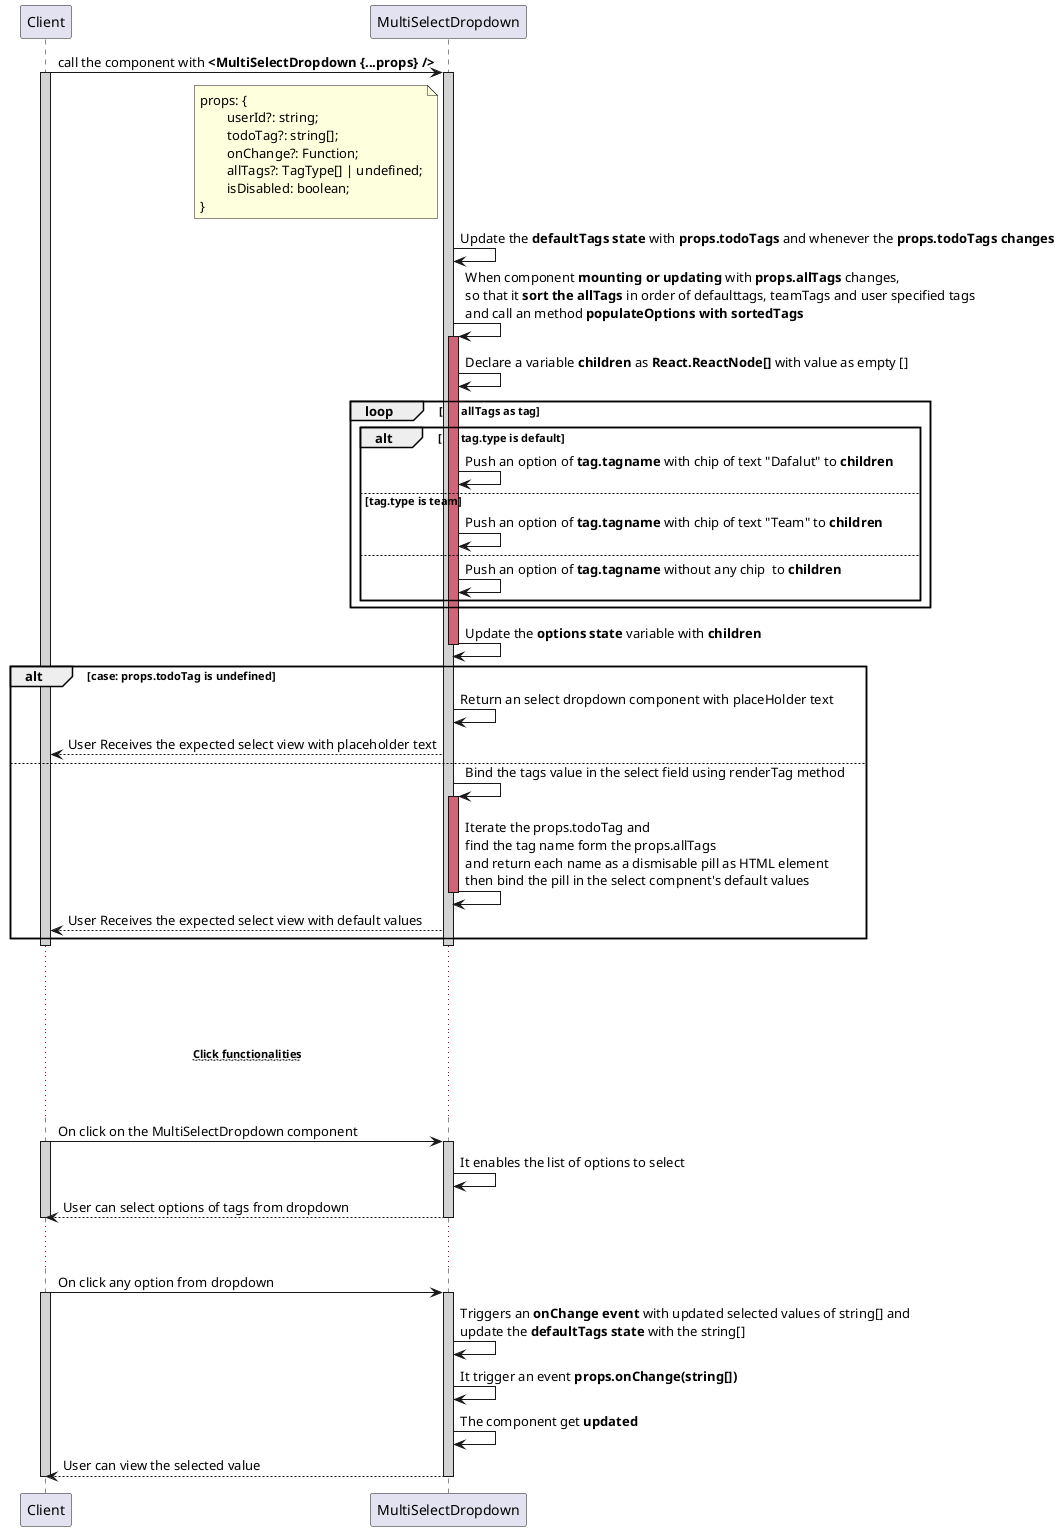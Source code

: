 @startuml MultiSelectDropdown

participant Client 
participant MultiSelectDropdown

Client -> MultiSelectDropdown : call the component with **<MultiSelectDropdown {...props} />**
activate Client #D3D3D3
activate MultiSelectDropdown #D3D3D3
    note left of MultiSelectDropdown : props: {\n\tuserId?: string;\n\ttodoTag?: string[];\n\tonChange?: Function;\n\tallTags?: TagType[] | undefined;\n\tisDisabled: boolean;\n}

    MultiSelectDropdown -> MultiSelectDropdown : Update the **defaultTags state** with **props.todoTags** and whenever the **props.todoTags changes**
    MultiSelectDropdown -> MultiSelectDropdown : When component **mounting or updating** with **props.allTags** changes, \nso that it **sort the allTags** in order of defaulttags, teamTags and user specified tags \nand call an method **populateOptions with sortedTags** 
    activate MultiSelectDropdown #D16578
        MultiSelectDropdown -> MultiSelectDropdown : Declare a variable **children** as **React.ReactNode[]** with value as empty []
        loop \tallTags as tag
            alt \ttag.type is default
                MultiSelectDropdown -> MultiSelectDropdown : Push an option of **tag.tagname** with chip of text "Dafalut" to **children**
            else tag.type is team
                MultiSelectDropdown -> MultiSelectDropdown : Push an option of **tag.tagname** with chip of text "Team" to **children**
            else 
                MultiSelectDropdown -> MultiSelectDropdown : Push an option of **tag.tagname** without any chip  to **children**
            end
        end
        MultiSelectDropdown -> MultiSelectDropdown : Update the **options state** variable with **children**
    deactivate MultiSelectDropdown 

    alt case: props.todoTag is undefined 
        MultiSelectDropdown -> MultiSelectDropdown : Return an select dropdown component with placeHolder text
        Client <-- MultiSelectDropdown : User Receives the expected select view with placeholder text
    else
        MultiSelectDropdown -> MultiSelectDropdown : Bind the tags value in the select field using renderTag method
        activate MultiSelectDropdown #D16578
            MultiSelectDropdown -> MultiSelectDropdown : Iterate the props.todoTag and \nfind the tag name form the props.allTags\nand return each name as a dismisable pill as HTML element\nthen bind the pill in the select compnent's default values
        deactivate MultiSelectDropdown
        Client <-- MultiSelectDropdown : User Receives the expected select view with default values
    end
deactivate Client
deactivate MultiSelectDropdown

... ...
... ...
...~~**Click functionalities**~~... 
... ...
Client -> MultiSelectDropdown : On click on the MultiSelectDropdown component
activate Client #D3D3D3
activate MultiSelectDropdown #D3D3D3
    MultiSelectDropdown -> MultiSelectDropdown : It enables the list of options to select
    Client <-- MultiSelectDropdown : User can select options of tags from dropdown
deactivate Client
deactivate MultiSelectDropdown

... ...
Client -> MultiSelectDropdown : On click any option from dropdown
activate Client #D3D3D3
activate MultiSelectDropdown #D3D3D3
    MultiSelectDropdown -> MultiSelectDropdown : Triggers an **onChange event** with updated selected values of string[] and \nupdate the **defaultTags state** with the string[] 
    MultiSelectDropdown -> MultiSelectDropdown : It trigger an event **props.onChange(string[])** 
    MultiSelectDropdown -> MultiSelectDropdown : The component get **updated**
    Client <-- MultiSelectDropdown : User can view the selected value 
deactivate Client
deactivate MultiSelectDropdown

@enduml